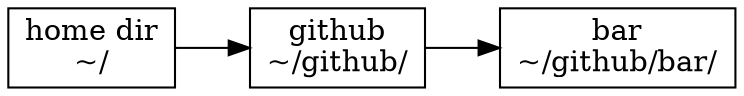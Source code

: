 digraph {
        rankdir=LR
        node[shape=box]
        A[label="home dir\n~/"]
        G[label="github\n~/github/"]
        B[label="bar\n~/github/bar/"]

        A -> G -> B
}

